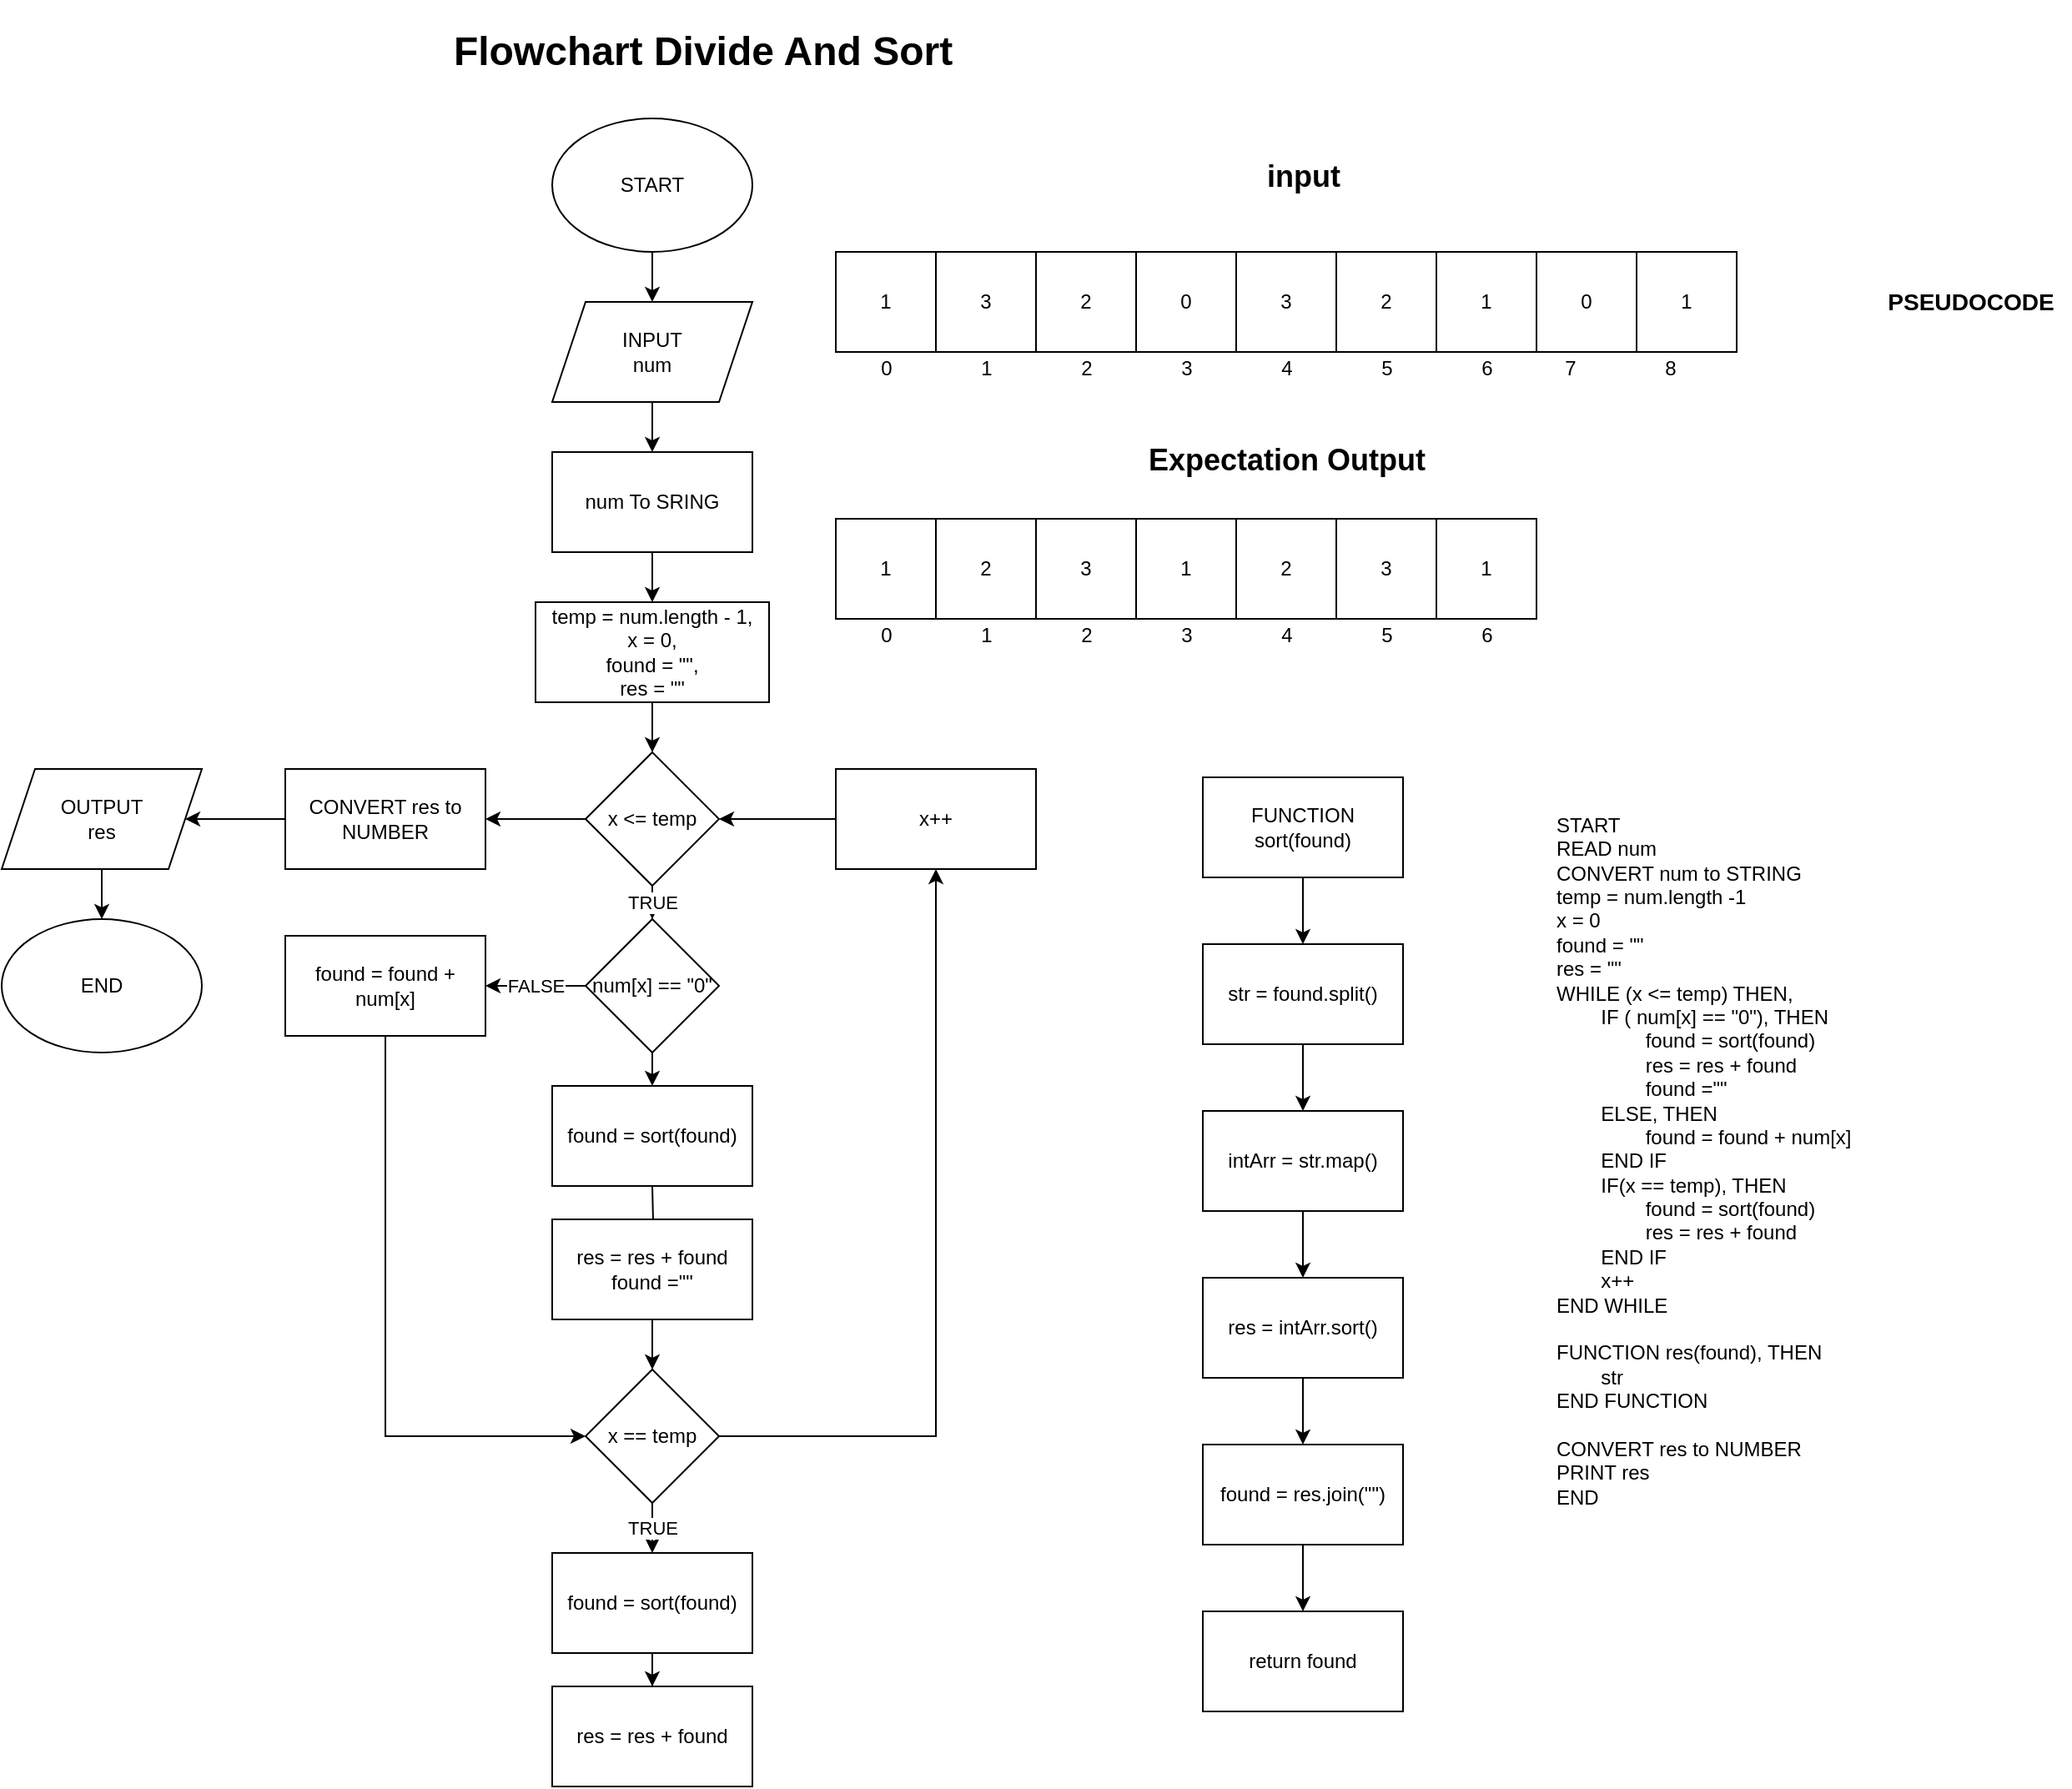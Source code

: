 <mxfile version="16.4.3" type="device"><diagram id="HBcNJFHiYjUddKxgD_QO" name="Page-1"><mxGraphModel dx="1021" dy="500" grid="1" gridSize="10" guides="1" tooltips="1" connect="1" arrows="1" fold="1" page="1" pageScale="1" pageWidth="850" pageHeight="1100" math="0" shadow="0"><root><mxCell id="0"/><mxCell id="1" parent="0"/><mxCell id="XzbsaBfPPzI9dk9W-SNY-57" style="edgeStyle=orthogonalEdgeStyle;rounded=0;orthogonalLoop=1;jettySize=auto;html=1;" parent="1" source="XzbsaBfPPzI9dk9W-SNY-1" target="XzbsaBfPPzI9dk9W-SNY-3" edge="1"><mxGeometry relative="1" as="geometry"/></mxCell><mxCell id="XzbsaBfPPzI9dk9W-SNY-1" value="START" style="ellipse;whiteSpace=wrap;html=1;" parent="1" vertex="1"><mxGeometry x="400" y="80" width="120" height="80" as="geometry"/></mxCell><mxCell id="XzbsaBfPPzI9dk9W-SNY-58" style="edgeStyle=orthogonalEdgeStyle;rounded=0;orthogonalLoop=1;jettySize=auto;html=1;" parent="1" source="XzbsaBfPPzI9dk9W-SNY-3" target="XzbsaBfPPzI9dk9W-SNY-4" edge="1"><mxGeometry relative="1" as="geometry"/></mxCell><mxCell id="XzbsaBfPPzI9dk9W-SNY-3" value="INPUT&lt;br&gt;num" style="shape=parallelogram;perimeter=parallelogramPerimeter;whiteSpace=wrap;html=1;fixedSize=1;" parent="1" vertex="1"><mxGeometry x="400" y="190" width="120" height="60" as="geometry"/></mxCell><mxCell id="XzbsaBfPPzI9dk9W-SNY-59" style="edgeStyle=orthogonalEdgeStyle;rounded=0;orthogonalLoop=1;jettySize=auto;html=1;entryX=0.5;entryY=0;entryDx=0;entryDy=0;" parent="1" source="XzbsaBfPPzI9dk9W-SNY-4" target="XzbsaBfPPzI9dk9W-SNY-5" edge="1"><mxGeometry relative="1" as="geometry"/></mxCell><mxCell id="XzbsaBfPPzI9dk9W-SNY-4" value="num To SRING" style="rounded=0;whiteSpace=wrap;html=1;" parent="1" vertex="1"><mxGeometry x="400" y="280" width="120" height="60" as="geometry"/></mxCell><mxCell id="XzbsaBfPPzI9dk9W-SNY-62" style="edgeStyle=orthogonalEdgeStyle;rounded=0;orthogonalLoop=1;jettySize=auto;html=1;" parent="1" source="XzbsaBfPPzI9dk9W-SNY-5" target="XzbsaBfPPzI9dk9W-SNY-60" edge="1"><mxGeometry relative="1" as="geometry"/></mxCell><mxCell id="XzbsaBfPPzI9dk9W-SNY-5" value="temp = num.length - 1,&lt;br&gt;x = 0,&lt;br&gt;found = &quot;&quot;,&lt;br&gt;res = &quot;&quot;" style="rounded=0;whiteSpace=wrap;html=1;" parent="1" vertex="1"><mxGeometry x="390" y="370" width="140" height="60" as="geometry"/></mxCell><mxCell id="XzbsaBfPPzI9dk9W-SNY-19" value="1" style="whiteSpace=wrap;html=1;aspect=fixed;" parent="1" vertex="1"><mxGeometry x="570" y="160" width="60" height="60" as="geometry"/></mxCell><mxCell id="XzbsaBfPPzI9dk9W-SNY-20" value="3" style="whiteSpace=wrap;html=1;aspect=fixed;" parent="1" vertex="1"><mxGeometry x="630" y="160" width="60" height="60" as="geometry"/></mxCell><mxCell id="XzbsaBfPPzI9dk9W-SNY-21" value="2" style="whiteSpace=wrap;html=1;aspect=fixed;" parent="1" vertex="1"><mxGeometry x="690" y="160" width="60" height="60" as="geometry"/></mxCell><mxCell id="XzbsaBfPPzI9dk9W-SNY-22" value="0" style="whiteSpace=wrap;html=1;aspect=fixed;" parent="1" vertex="1"><mxGeometry x="750" y="160" width="60" height="60" as="geometry"/></mxCell><mxCell id="XzbsaBfPPzI9dk9W-SNY-23" value="3" style="whiteSpace=wrap;html=1;aspect=fixed;" parent="1" vertex="1"><mxGeometry x="810" y="160" width="60" height="60" as="geometry"/></mxCell><mxCell id="XzbsaBfPPzI9dk9W-SNY-24" value="2" style="whiteSpace=wrap;html=1;aspect=fixed;" parent="1" vertex="1"><mxGeometry x="870" y="160" width="60" height="60" as="geometry"/></mxCell><mxCell id="XzbsaBfPPzI9dk9W-SNY-25" value="1" style="whiteSpace=wrap;html=1;aspect=fixed;" parent="1" vertex="1"><mxGeometry x="930" y="160" width="60" height="60" as="geometry"/></mxCell><mxCell id="XzbsaBfPPzI9dk9W-SNY-26" value="0" style="whiteSpace=wrap;html=1;aspect=fixed;" parent="1" vertex="1"><mxGeometry x="990" y="160" width="60" height="60" as="geometry"/></mxCell><mxCell id="XzbsaBfPPzI9dk9W-SNY-27" value="1" style="whiteSpace=wrap;html=1;aspect=fixed;" parent="1" vertex="1"><mxGeometry x="1050" y="160" width="60" height="60" as="geometry"/></mxCell><mxCell id="XzbsaBfPPzI9dk9W-SNY-28" value="0" style="text;html=1;align=center;verticalAlign=middle;resizable=0;points=[];autosize=1;strokeColor=none;fillColor=none;" parent="1" vertex="1"><mxGeometry x="590" y="220" width="20" height="20" as="geometry"/></mxCell><mxCell id="XzbsaBfPPzI9dk9W-SNY-29" value="1" style="text;html=1;align=center;verticalAlign=middle;resizable=0;points=[];autosize=1;strokeColor=none;fillColor=none;" parent="1" vertex="1"><mxGeometry x="650" y="220" width="20" height="20" as="geometry"/></mxCell><mxCell id="XzbsaBfPPzI9dk9W-SNY-30" value="2" style="text;html=1;align=center;verticalAlign=middle;resizable=0;points=[];autosize=1;strokeColor=none;fillColor=none;" parent="1" vertex="1"><mxGeometry x="710" y="220" width="20" height="20" as="geometry"/></mxCell><mxCell id="XzbsaBfPPzI9dk9W-SNY-31" value="3" style="text;html=1;align=center;verticalAlign=middle;resizable=0;points=[];autosize=1;strokeColor=none;fillColor=none;" parent="1" vertex="1"><mxGeometry x="770" y="220" width="20" height="20" as="geometry"/></mxCell><mxCell id="XzbsaBfPPzI9dk9W-SNY-32" value="4" style="text;html=1;align=center;verticalAlign=middle;resizable=0;points=[];autosize=1;strokeColor=none;fillColor=none;" parent="1" vertex="1"><mxGeometry x="830" y="220" width="20" height="20" as="geometry"/></mxCell><mxCell id="XzbsaBfPPzI9dk9W-SNY-33" value="5" style="text;html=1;align=center;verticalAlign=middle;resizable=0;points=[];autosize=1;strokeColor=none;fillColor=none;" parent="1" vertex="1"><mxGeometry x="890" y="220" width="20" height="20" as="geometry"/></mxCell><mxCell id="XzbsaBfPPzI9dk9W-SNY-34" value="6" style="text;html=1;align=center;verticalAlign=middle;resizable=0;points=[];autosize=1;strokeColor=none;fillColor=none;" parent="1" vertex="1"><mxGeometry x="950" y="220" width="20" height="20" as="geometry"/></mxCell><mxCell id="XzbsaBfPPzI9dk9W-SNY-35" value="7" style="text;html=1;align=center;verticalAlign=middle;resizable=0;points=[];autosize=1;strokeColor=none;fillColor=none;" parent="1" vertex="1"><mxGeometry x="1000" y="220" width="20" height="20" as="geometry"/></mxCell><mxCell id="XzbsaBfPPzI9dk9W-SNY-36" value="8" style="text;html=1;align=center;verticalAlign=middle;resizable=0;points=[];autosize=1;strokeColor=none;fillColor=none;" parent="1" vertex="1"><mxGeometry x="1060" y="220" width="20" height="20" as="geometry"/></mxCell><mxCell id="XzbsaBfPPzI9dk9W-SNY-37" value="&lt;h2&gt;input&lt;/h2&gt;" style="text;html=1;align=center;verticalAlign=middle;resizable=0;points=[];autosize=1;strokeColor=none;fillColor=none;" parent="1" vertex="1"><mxGeometry x="820" y="90" width="60" height="50" as="geometry"/></mxCell><mxCell id="XzbsaBfPPzI9dk9W-SNY-38" value="&lt;h2&gt;Expectation Output&lt;/h2&gt;" style="text;html=1;align=center;verticalAlign=middle;resizable=0;points=[];autosize=1;strokeColor=none;fillColor=none;" parent="1" vertex="1"><mxGeometry x="750" y="260" width="180" height="50" as="geometry"/></mxCell><mxCell id="XzbsaBfPPzI9dk9W-SNY-39" value="1" style="whiteSpace=wrap;html=1;aspect=fixed;" parent="1" vertex="1"><mxGeometry x="570" y="320" width="60" height="60" as="geometry"/></mxCell><mxCell id="XzbsaBfPPzI9dk9W-SNY-40" value="2" style="whiteSpace=wrap;html=1;aspect=fixed;" parent="1" vertex="1"><mxGeometry x="630" y="320" width="60" height="60" as="geometry"/></mxCell><mxCell id="XzbsaBfPPzI9dk9W-SNY-41" value="3" style="whiteSpace=wrap;html=1;aspect=fixed;" parent="1" vertex="1"><mxGeometry x="690" y="320" width="60" height="60" as="geometry"/></mxCell><mxCell id="XzbsaBfPPzI9dk9W-SNY-42" value="1" style="whiteSpace=wrap;html=1;aspect=fixed;" parent="1" vertex="1"><mxGeometry x="750" y="320" width="60" height="60" as="geometry"/></mxCell><mxCell id="XzbsaBfPPzI9dk9W-SNY-43" value="2" style="whiteSpace=wrap;html=1;aspect=fixed;" parent="1" vertex="1"><mxGeometry x="810" y="320" width="60" height="60" as="geometry"/></mxCell><mxCell id="XzbsaBfPPzI9dk9W-SNY-44" value="3" style="whiteSpace=wrap;html=1;aspect=fixed;" parent="1" vertex="1"><mxGeometry x="870" y="320" width="60" height="60" as="geometry"/></mxCell><mxCell id="XzbsaBfPPzI9dk9W-SNY-45" value="1" style="whiteSpace=wrap;html=1;aspect=fixed;" parent="1" vertex="1"><mxGeometry x="930" y="320" width="60" height="60" as="geometry"/></mxCell><mxCell id="XzbsaBfPPzI9dk9W-SNY-48" value="0" style="text;html=1;align=center;verticalAlign=middle;resizable=0;points=[];autosize=1;strokeColor=none;fillColor=none;" parent="1" vertex="1"><mxGeometry x="590" y="380" width="20" height="20" as="geometry"/></mxCell><mxCell id="XzbsaBfPPzI9dk9W-SNY-49" value="1" style="text;html=1;align=center;verticalAlign=middle;resizable=0;points=[];autosize=1;strokeColor=none;fillColor=none;" parent="1" vertex="1"><mxGeometry x="650" y="380" width="20" height="20" as="geometry"/></mxCell><mxCell id="XzbsaBfPPzI9dk9W-SNY-50" value="2" style="text;html=1;align=center;verticalAlign=middle;resizable=0;points=[];autosize=1;strokeColor=none;fillColor=none;" parent="1" vertex="1"><mxGeometry x="710" y="380" width="20" height="20" as="geometry"/></mxCell><mxCell id="XzbsaBfPPzI9dk9W-SNY-51" value="3" style="text;html=1;align=center;verticalAlign=middle;resizable=0;points=[];autosize=1;strokeColor=none;fillColor=none;" parent="1" vertex="1"><mxGeometry x="770" y="380" width="20" height="20" as="geometry"/></mxCell><mxCell id="XzbsaBfPPzI9dk9W-SNY-52" value="4" style="text;html=1;align=center;verticalAlign=middle;resizable=0;points=[];autosize=1;strokeColor=none;fillColor=none;" parent="1" vertex="1"><mxGeometry x="830" y="380" width="20" height="20" as="geometry"/></mxCell><mxCell id="XzbsaBfPPzI9dk9W-SNY-53" value="5" style="text;html=1;align=center;verticalAlign=middle;resizable=0;points=[];autosize=1;strokeColor=none;fillColor=none;" parent="1" vertex="1"><mxGeometry x="890" y="380" width="20" height="20" as="geometry"/></mxCell><mxCell id="XzbsaBfPPzI9dk9W-SNY-54" value="6" style="text;html=1;align=center;verticalAlign=middle;resizable=0;points=[];autosize=1;strokeColor=none;fillColor=none;" parent="1" vertex="1"><mxGeometry x="950" y="380" width="20" height="20" as="geometry"/></mxCell><mxCell id="XzbsaBfPPzI9dk9W-SNY-63" value="TRUE" style="edgeStyle=orthogonalEdgeStyle;rounded=0;orthogonalLoop=1;jettySize=auto;html=1;" parent="1" source="XzbsaBfPPzI9dk9W-SNY-60" target="XzbsaBfPPzI9dk9W-SNY-61" edge="1"><mxGeometry relative="1" as="geometry"/></mxCell><mxCell id="flxnvitVwx1vmFmU1Dak-21" style="edgeStyle=orthogonalEdgeStyle;rounded=0;orthogonalLoop=1;jettySize=auto;html=1;" edge="1" parent="1" source="XzbsaBfPPzI9dk9W-SNY-60" target="flxnvitVwx1vmFmU1Dak-17"><mxGeometry relative="1" as="geometry"/></mxCell><mxCell id="XzbsaBfPPzI9dk9W-SNY-60" value="x &amp;lt;= temp" style="rhombus;whiteSpace=wrap;html=1;" parent="1" vertex="1"><mxGeometry x="420" y="460" width="80" height="80" as="geometry"/></mxCell><mxCell id="XzbsaBfPPzI9dk9W-SNY-67" value="FALSE" style="edgeStyle=orthogonalEdgeStyle;rounded=0;orthogonalLoop=1;jettySize=auto;html=1;" parent="1" source="XzbsaBfPPzI9dk9W-SNY-61" target="XzbsaBfPPzI9dk9W-SNY-65" edge="1"><mxGeometry relative="1" as="geometry"/></mxCell><mxCell id="XzbsaBfPPzI9dk9W-SNY-70" style="edgeStyle=orthogonalEdgeStyle;rounded=0;orthogonalLoop=1;jettySize=auto;html=1;entryX=0.5;entryY=0;entryDx=0;entryDy=0;" parent="1" source="XzbsaBfPPzI9dk9W-SNY-61" edge="1"><mxGeometry relative="1" as="geometry"><mxPoint x="460" y="660" as="targetPoint"/></mxGeometry></mxCell><mxCell id="XzbsaBfPPzI9dk9W-SNY-61" value="num[x] == &quot;0&quot;" style="rhombus;whiteSpace=wrap;html=1;" parent="1" vertex="1"><mxGeometry x="420" y="560" width="80" height="80" as="geometry"/></mxCell><mxCell id="XzbsaBfPPzI9dk9W-SNY-79" style="edgeStyle=orthogonalEdgeStyle;rounded=0;orthogonalLoop=1;jettySize=auto;html=1;entryX=0;entryY=0.5;entryDx=0;entryDy=0;" parent="1" source="XzbsaBfPPzI9dk9W-SNY-65" target="XzbsaBfPPzI9dk9W-SNY-73" edge="1"><mxGeometry relative="1" as="geometry"><Array as="points"><mxPoint x="300" y="870"/></Array></mxGeometry></mxCell><mxCell id="XzbsaBfPPzI9dk9W-SNY-65" value="found = found + num[x]" style="rounded=0;whiteSpace=wrap;html=1;" parent="1" vertex="1"><mxGeometry x="240" y="570" width="120" height="60" as="geometry"/></mxCell><mxCell id="XzbsaBfPPzI9dk9W-SNY-72" style="edgeStyle=orthogonalEdgeStyle;rounded=0;orthogonalLoop=1;jettySize=auto;html=1;" parent="1" target="XzbsaBfPPzI9dk9W-SNY-71" edge="1"><mxGeometry relative="1" as="geometry"><mxPoint x="460" y="720" as="sourcePoint"/></mxGeometry></mxCell><mxCell id="XzbsaBfPPzI9dk9W-SNY-80" style="edgeStyle=orthogonalEdgeStyle;rounded=0;orthogonalLoop=1;jettySize=auto;html=1;entryX=0.5;entryY=0;entryDx=0;entryDy=0;" parent="1" source="XzbsaBfPPzI9dk9W-SNY-71" target="XzbsaBfPPzI9dk9W-SNY-73" edge="1"><mxGeometry relative="1" as="geometry"/></mxCell><mxCell id="XzbsaBfPPzI9dk9W-SNY-71" value="res = res + found&lt;br&gt;found =&quot;&quot;" style="rounded=0;whiteSpace=wrap;html=1;" parent="1" vertex="1"><mxGeometry x="400" y="740" width="120" height="60" as="geometry"/></mxCell><mxCell id="XzbsaBfPPzI9dk9W-SNY-77" value="TRUE" style="edgeStyle=orthogonalEdgeStyle;rounded=0;orthogonalLoop=1;jettySize=auto;html=1;" parent="1" source="XzbsaBfPPzI9dk9W-SNY-73" target="XzbsaBfPPzI9dk9W-SNY-75" edge="1"><mxGeometry relative="1" as="geometry"/></mxCell><mxCell id="XzbsaBfPPzI9dk9W-SNY-82" style="edgeStyle=orthogonalEdgeStyle;rounded=0;orthogonalLoop=1;jettySize=auto;html=1;" parent="1" source="XzbsaBfPPzI9dk9W-SNY-73" target="XzbsaBfPPzI9dk9W-SNY-81" edge="1"><mxGeometry relative="1" as="geometry"/></mxCell><mxCell id="XzbsaBfPPzI9dk9W-SNY-73" value="x == temp" style="rhombus;whiteSpace=wrap;html=1;" parent="1" vertex="1"><mxGeometry x="420" y="830" width="80" height="80" as="geometry"/></mxCell><mxCell id="XzbsaBfPPzI9dk9W-SNY-78" style="edgeStyle=orthogonalEdgeStyle;rounded=0;orthogonalLoop=1;jettySize=auto;html=1;" parent="1" source="XzbsaBfPPzI9dk9W-SNY-75" target="XzbsaBfPPzI9dk9W-SNY-76" edge="1"><mxGeometry relative="1" as="geometry"/></mxCell><mxCell id="XzbsaBfPPzI9dk9W-SNY-75" value="found = sort(found)" style="rounded=0;whiteSpace=wrap;html=1;" parent="1" vertex="1"><mxGeometry x="400" y="940" width="120" height="60" as="geometry"/></mxCell><mxCell id="XzbsaBfPPzI9dk9W-SNY-76" value="res = res + found&lt;br&gt;" style="rounded=0;whiteSpace=wrap;html=1;" parent="1" vertex="1"><mxGeometry x="400" y="1020" width="120" height="60" as="geometry"/></mxCell><mxCell id="XzbsaBfPPzI9dk9W-SNY-83" style="edgeStyle=orthogonalEdgeStyle;rounded=0;orthogonalLoop=1;jettySize=auto;html=1;entryX=1;entryY=0.5;entryDx=0;entryDy=0;" parent="1" source="XzbsaBfPPzI9dk9W-SNY-81" target="XzbsaBfPPzI9dk9W-SNY-60" edge="1"><mxGeometry relative="1" as="geometry"/></mxCell><mxCell id="XzbsaBfPPzI9dk9W-SNY-81" value="x++" style="rounded=0;whiteSpace=wrap;html=1;" parent="1" vertex="1"><mxGeometry x="570" y="470" width="120" height="60" as="geometry"/></mxCell><mxCell id="XzbsaBfPPzI9dk9W-SNY-89" value="&lt;h1&gt;Flowchart Divide And Sort&lt;/h1&gt;" style="text;html=1;align=center;verticalAlign=middle;resizable=0;points=[];autosize=1;strokeColor=none;fillColor=none;" parent="1" vertex="1"><mxGeometry x="335" y="15" width="310" height="50" as="geometry"/></mxCell><mxCell id="flxnvitVwx1vmFmU1Dak-1" value="found = sort(found)" style="rounded=0;whiteSpace=wrap;html=1;" vertex="1" parent="1"><mxGeometry x="400" y="660" width="120" height="60" as="geometry"/></mxCell><mxCell id="flxnvitVwx1vmFmU1Dak-9" style="edgeStyle=orthogonalEdgeStyle;rounded=0;orthogonalLoop=1;jettySize=auto;html=1;" edge="1" parent="1" source="flxnvitVwx1vmFmU1Dak-3" target="flxnvitVwx1vmFmU1Dak-4"><mxGeometry relative="1" as="geometry"/></mxCell><mxCell id="flxnvitVwx1vmFmU1Dak-3" value="FUNCTION&lt;br&gt;sort(found)" style="rounded=0;whiteSpace=wrap;html=1;" vertex="1" parent="1"><mxGeometry x="790" y="475" width="120" height="60" as="geometry"/></mxCell><mxCell id="flxnvitVwx1vmFmU1Dak-10" style="edgeStyle=orthogonalEdgeStyle;rounded=0;orthogonalLoop=1;jettySize=auto;html=1;" edge="1" parent="1" source="flxnvitVwx1vmFmU1Dak-4" target="flxnvitVwx1vmFmU1Dak-5"><mxGeometry relative="1" as="geometry"/></mxCell><mxCell id="flxnvitVwx1vmFmU1Dak-4" value="str = found.split()" style="rounded=0;whiteSpace=wrap;html=1;" vertex="1" parent="1"><mxGeometry x="790" y="575" width="120" height="60" as="geometry"/></mxCell><mxCell id="flxnvitVwx1vmFmU1Dak-11" style="edgeStyle=orthogonalEdgeStyle;rounded=0;orthogonalLoop=1;jettySize=auto;html=1;" edge="1" parent="1" source="flxnvitVwx1vmFmU1Dak-5" target="flxnvitVwx1vmFmU1Dak-6"><mxGeometry relative="1" as="geometry"/></mxCell><mxCell id="flxnvitVwx1vmFmU1Dak-5" value="intArr = str.map()" style="rounded=0;whiteSpace=wrap;html=1;" vertex="1" parent="1"><mxGeometry x="790" y="675" width="120" height="60" as="geometry"/></mxCell><mxCell id="flxnvitVwx1vmFmU1Dak-12" style="edgeStyle=orthogonalEdgeStyle;rounded=0;orthogonalLoop=1;jettySize=auto;html=1;" edge="1" parent="1" source="flxnvitVwx1vmFmU1Dak-6" target="flxnvitVwx1vmFmU1Dak-7"><mxGeometry relative="1" as="geometry"/></mxCell><mxCell id="flxnvitVwx1vmFmU1Dak-6" value="res = intArr.sort()" style="rounded=0;whiteSpace=wrap;html=1;" vertex="1" parent="1"><mxGeometry x="790" y="775" width="120" height="60" as="geometry"/></mxCell><mxCell id="flxnvitVwx1vmFmU1Dak-13" style="edgeStyle=orthogonalEdgeStyle;rounded=0;orthogonalLoop=1;jettySize=auto;html=1;" edge="1" parent="1" source="flxnvitVwx1vmFmU1Dak-7" target="flxnvitVwx1vmFmU1Dak-8"><mxGeometry relative="1" as="geometry"/></mxCell><mxCell id="flxnvitVwx1vmFmU1Dak-7" value="found = res.join(&quot;&quot;)" style="whiteSpace=wrap;html=1;" vertex="1" parent="1"><mxGeometry x="790" y="875" width="120" height="60" as="geometry"/></mxCell><mxCell id="flxnvitVwx1vmFmU1Dak-8" value="return found" style="rounded=0;whiteSpace=wrap;html=1;" vertex="1" parent="1"><mxGeometry x="790" y="975" width="120" height="60" as="geometry"/></mxCell><mxCell id="flxnvitVwx1vmFmU1Dak-14" value="&lt;h3&gt;PSEUDOCODE&lt;/h3&gt;" style="text;html=1;align=center;verticalAlign=middle;resizable=0;points=[];autosize=1;strokeColor=none;fillColor=none;" vertex="1" parent="1"><mxGeometry x="1190" y="165" width="120" height="50" as="geometry"/></mxCell><mxCell id="flxnvitVwx1vmFmU1Dak-15" value="START&lt;br&gt;&lt;div&gt;READ num&lt;/div&gt;&lt;div&gt;CONVERT num to STRING&lt;/div&gt;&lt;div&gt;temp = num.length -1&lt;/div&gt;&lt;div&gt;x = 0&lt;/div&gt;&lt;div&gt;found = &quot;&quot;&lt;/div&gt;&lt;div&gt;res = &quot;&quot;&lt;/div&gt;&lt;div&gt;WHILE (x &amp;lt;= temp) THEN,&lt;/div&gt;&lt;div&gt;&lt;span style=&quot;white-space: pre&quot;&gt;&#9;&lt;/span&gt;IF ( num[x] == &quot;0&quot;), THEN&lt;br&gt;&lt;/div&gt;&lt;span style=&quot;white-space: pre&quot;&gt;&#9;&lt;span style=&quot;white-space: pre&quot;&gt;&#9;&lt;/span&gt;&lt;/span&gt;&lt;span&gt;found = sort(found)&lt;/span&gt;&lt;br&gt;&lt;span style=&quot;white-space: pre&quot;&gt;&#9;&lt;span style=&quot;white-space: pre&quot;&gt;&#9;&lt;/span&gt;&lt;/span&gt;&lt;span&gt;res = res + found&lt;/span&gt;&lt;br&gt;&lt;div&gt;&lt;span style=&quot;white-space: pre&quot;&gt;&#9;&lt;span style=&quot;white-space: pre&quot;&gt;&#9;&lt;/span&gt;&lt;/span&gt;found =&quot;&quot;&lt;/div&gt;&lt;div&gt;&lt;span style=&quot;white-space: pre&quot;&gt;&#9;&lt;/span&gt;ELSE, THEN&lt;br&gt;&lt;/div&gt;&lt;div&gt;&lt;span style=&quot;white-space: pre&quot;&gt;&#9;&lt;span style=&quot;white-space: pre&quot;&gt;&#9;&lt;/span&gt;&lt;/span&gt;found = found + num[x]&lt;br&gt;&lt;/div&gt;&lt;div&gt;&lt;span style=&quot;white-space: pre&quot;&gt;&#9;&lt;/span&gt;END IF&lt;br&gt;&lt;/div&gt;&lt;div&gt;&lt;span style=&quot;white-space: pre&quot;&gt;&#9;&lt;/span&gt;IF(x == temp), THEN&lt;br&gt;&lt;/div&gt;&lt;div&gt;&lt;span style=&quot;white-space: pre&quot;&gt;&#9;&lt;/span&gt;&lt;span style=&quot;white-space: pre&quot;&gt;&#9;&lt;/span&gt;found = sort(found)&lt;br&gt;&lt;/div&gt;&lt;div&gt;&lt;span style=&quot;white-space: pre&quot;&gt;&#9;&lt;/span&gt;&lt;span style=&quot;white-space: pre&quot;&gt;&#9;&lt;/span&gt;res = res + found&lt;br&gt;&lt;/div&gt;&lt;div&gt;&lt;span style=&quot;white-space: pre&quot;&gt;&#9;&lt;/span&gt;END IF&lt;br&gt;&lt;/div&gt;&lt;div&gt;&lt;span style=&quot;white-space: pre&quot;&gt;&#9;&lt;/span&gt;x++&lt;br&gt;&lt;/div&gt;&lt;div&gt;&lt;span&gt;END WHILE&lt;/span&gt;&lt;br&gt;&lt;/div&gt;&lt;div&gt;&lt;span&gt;&lt;br&gt;&lt;/span&gt;&lt;/div&gt;&lt;div&gt;FUNCTION res(found), THEN&lt;/div&gt;&lt;div&gt;&lt;span style=&quot;white-space: pre&quot;&gt;&#9;&lt;/span&gt;str&lt;br&gt;&lt;/div&gt;&lt;div&gt;END FUNCTION&lt;/div&gt;&lt;div&gt;&lt;span&gt;&lt;br&gt;&lt;/span&gt;&lt;/div&gt;&lt;div&gt;CONVERT res to NUMBER&lt;/div&gt;&lt;div&gt;PRINT res&lt;/div&gt;&lt;div&gt;END&lt;/div&gt;" style="text;html=1;align=left;verticalAlign=middle;resizable=0;points=[];autosize=1;strokeColor=none;fillColor=none;" vertex="1" parent="1"><mxGeometry x="1000" y="500" width="190" height="410" as="geometry"/></mxCell><mxCell id="flxnvitVwx1vmFmU1Dak-23" style="edgeStyle=orthogonalEdgeStyle;rounded=0;orthogonalLoop=1;jettySize=auto;html=1;entryX=0.5;entryY=0;entryDx=0;entryDy=0;" edge="1" parent="1" source="flxnvitVwx1vmFmU1Dak-16" target="flxnvitVwx1vmFmU1Dak-22"><mxGeometry relative="1" as="geometry"/></mxCell><mxCell id="flxnvitVwx1vmFmU1Dak-16" value="OUTPUT&lt;br&gt;res" style="shape=parallelogram;perimeter=parallelogramPerimeter;whiteSpace=wrap;html=1;fixedSize=1;" vertex="1" parent="1"><mxGeometry x="70" y="470" width="120" height="60" as="geometry"/></mxCell><mxCell id="flxnvitVwx1vmFmU1Dak-20" style="edgeStyle=orthogonalEdgeStyle;rounded=0;orthogonalLoop=1;jettySize=auto;html=1;" edge="1" parent="1" source="flxnvitVwx1vmFmU1Dak-17" target="flxnvitVwx1vmFmU1Dak-16"><mxGeometry relative="1" as="geometry"/></mxCell><mxCell id="flxnvitVwx1vmFmU1Dak-17" value="CONVERT res to NUMBER" style="rounded=0;whiteSpace=wrap;html=1;" vertex="1" parent="1"><mxGeometry x="240" y="470" width="120" height="60" as="geometry"/></mxCell><mxCell id="flxnvitVwx1vmFmU1Dak-22" value="END" style="ellipse;whiteSpace=wrap;html=1;" vertex="1" parent="1"><mxGeometry x="70" y="560" width="120" height="80" as="geometry"/></mxCell></root></mxGraphModel></diagram></mxfile>